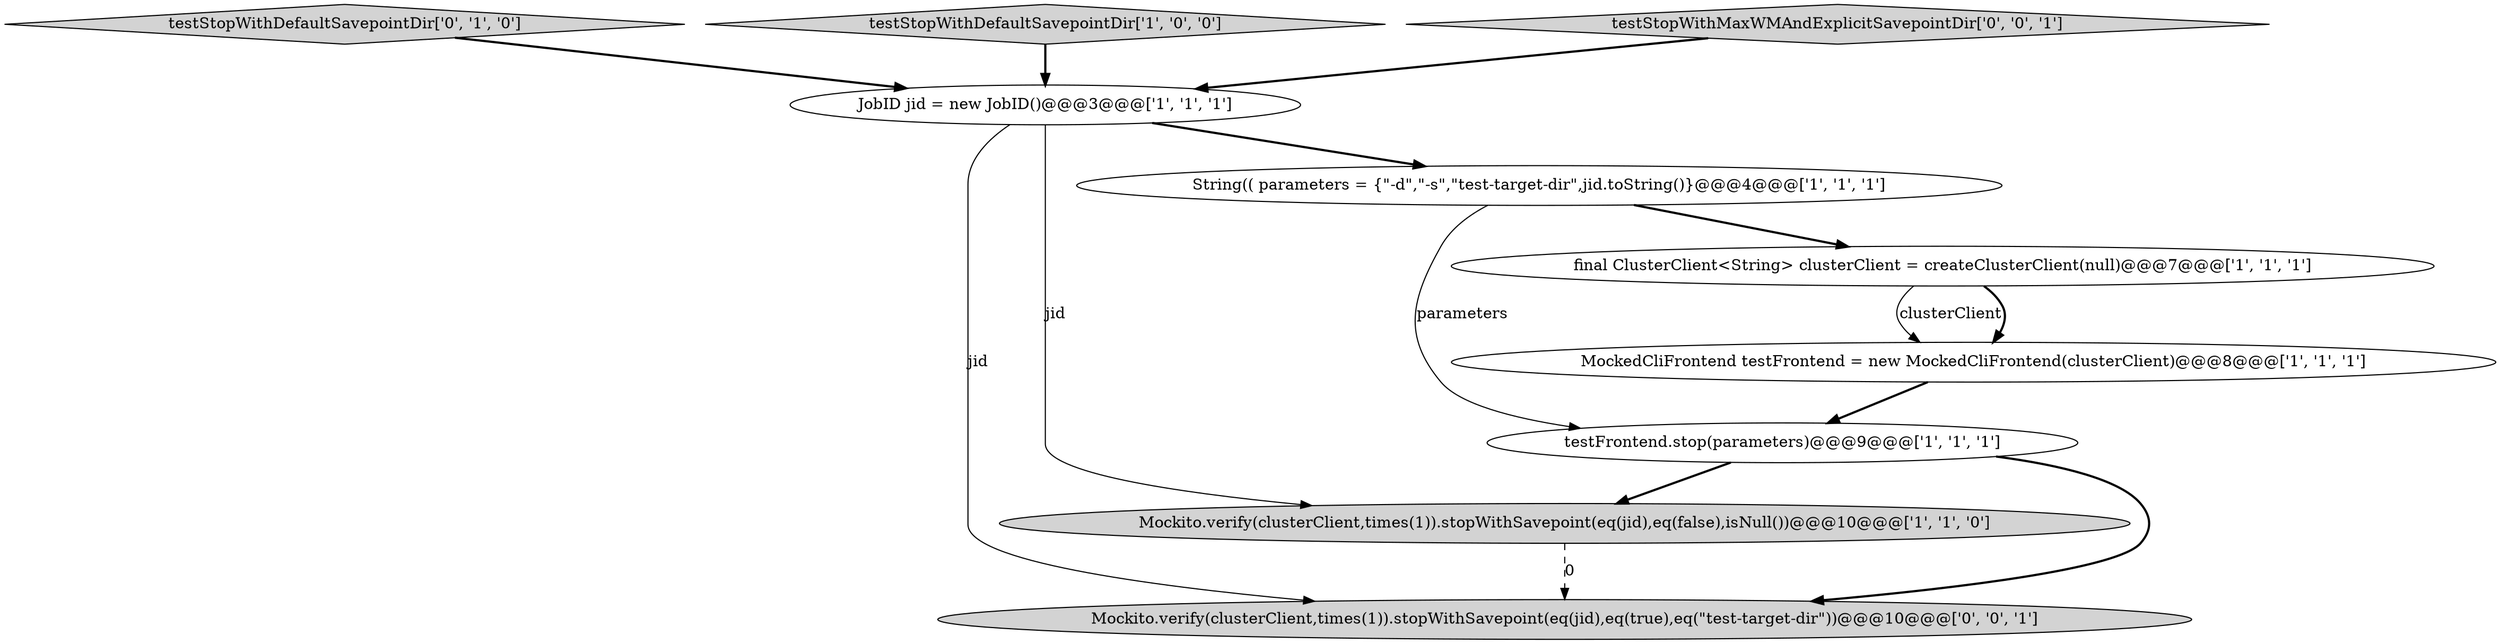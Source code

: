 digraph {
1 [style = filled, label = "testFrontend.stop(parameters)@@@9@@@['1', '1', '1']", fillcolor = white, shape = ellipse image = "AAA0AAABBB1BBB"];
4 [style = filled, label = "Mockito.verify(clusterClient,times(1)).stopWithSavepoint(eq(jid),eq(false),isNull())@@@10@@@['1', '1', '0']", fillcolor = lightgray, shape = ellipse image = "AAA0AAABBB1BBB"];
3 [style = filled, label = "final ClusterClient<String> clusterClient = createClusterClient(null)@@@7@@@['1', '1', '1']", fillcolor = white, shape = ellipse image = "AAA0AAABBB1BBB"];
6 [style = filled, label = "JobID jid = new JobID()@@@3@@@['1', '1', '1']", fillcolor = white, shape = ellipse image = "AAA0AAABBB1BBB"];
7 [style = filled, label = "testStopWithDefaultSavepointDir['0', '1', '0']", fillcolor = lightgray, shape = diamond image = "AAA0AAABBB2BBB"];
0 [style = filled, label = "MockedCliFrontend testFrontend = new MockedCliFrontend(clusterClient)@@@8@@@['1', '1', '1']", fillcolor = white, shape = ellipse image = "AAA0AAABBB1BBB"];
2 [style = filled, label = "testStopWithDefaultSavepointDir['1', '0', '0']", fillcolor = lightgray, shape = diamond image = "AAA0AAABBB1BBB"];
9 [style = filled, label = "testStopWithMaxWMAndExplicitSavepointDir['0', '0', '1']", fillcolor = lightgray, shape = diamond image = "AAA0AAABBB3BBB"];
8 [style = filled, label = "Mockito.verify(clusterClient,times(1)).stopWithSavepoint(eq(jid),eq(true),eq(\"test-target-dir\"))@@@10@@@['0', '0', '1']", fillcolor = lightgray, shape = ellipse image = "AAA0AAABBB3BBB"];
5 [style = filled, label = "String(( parameters = {\"-d\",\"-s\",\"test-target-dir\",jid.toString()}@@@4@@@['1', '1', '1']", fillcolor = white, shape = ellipse image = "AAA0AAABBB1BBB"];
2->6 [style = bold, label=""];
6->8 [style = solid, label="jid"];
1->8 [style = bold, label=""];
7->6 [style = bold, label=""];
3->0 [style = solid, label="clusterClient"];
5->3 [style = bold, label=""];
6->4 [style = solid, label="jid"];
3->0 [style = bold, label=""];
0->1 [style = bold, label=""];
6->5 [style = bold, label=""];
4->8 [style = dashed, label="0"];
1->4 [style = bold, label=""];
9->6 [style = bold, label=""];
5->1 [style = solid, label="parameters"];
}
